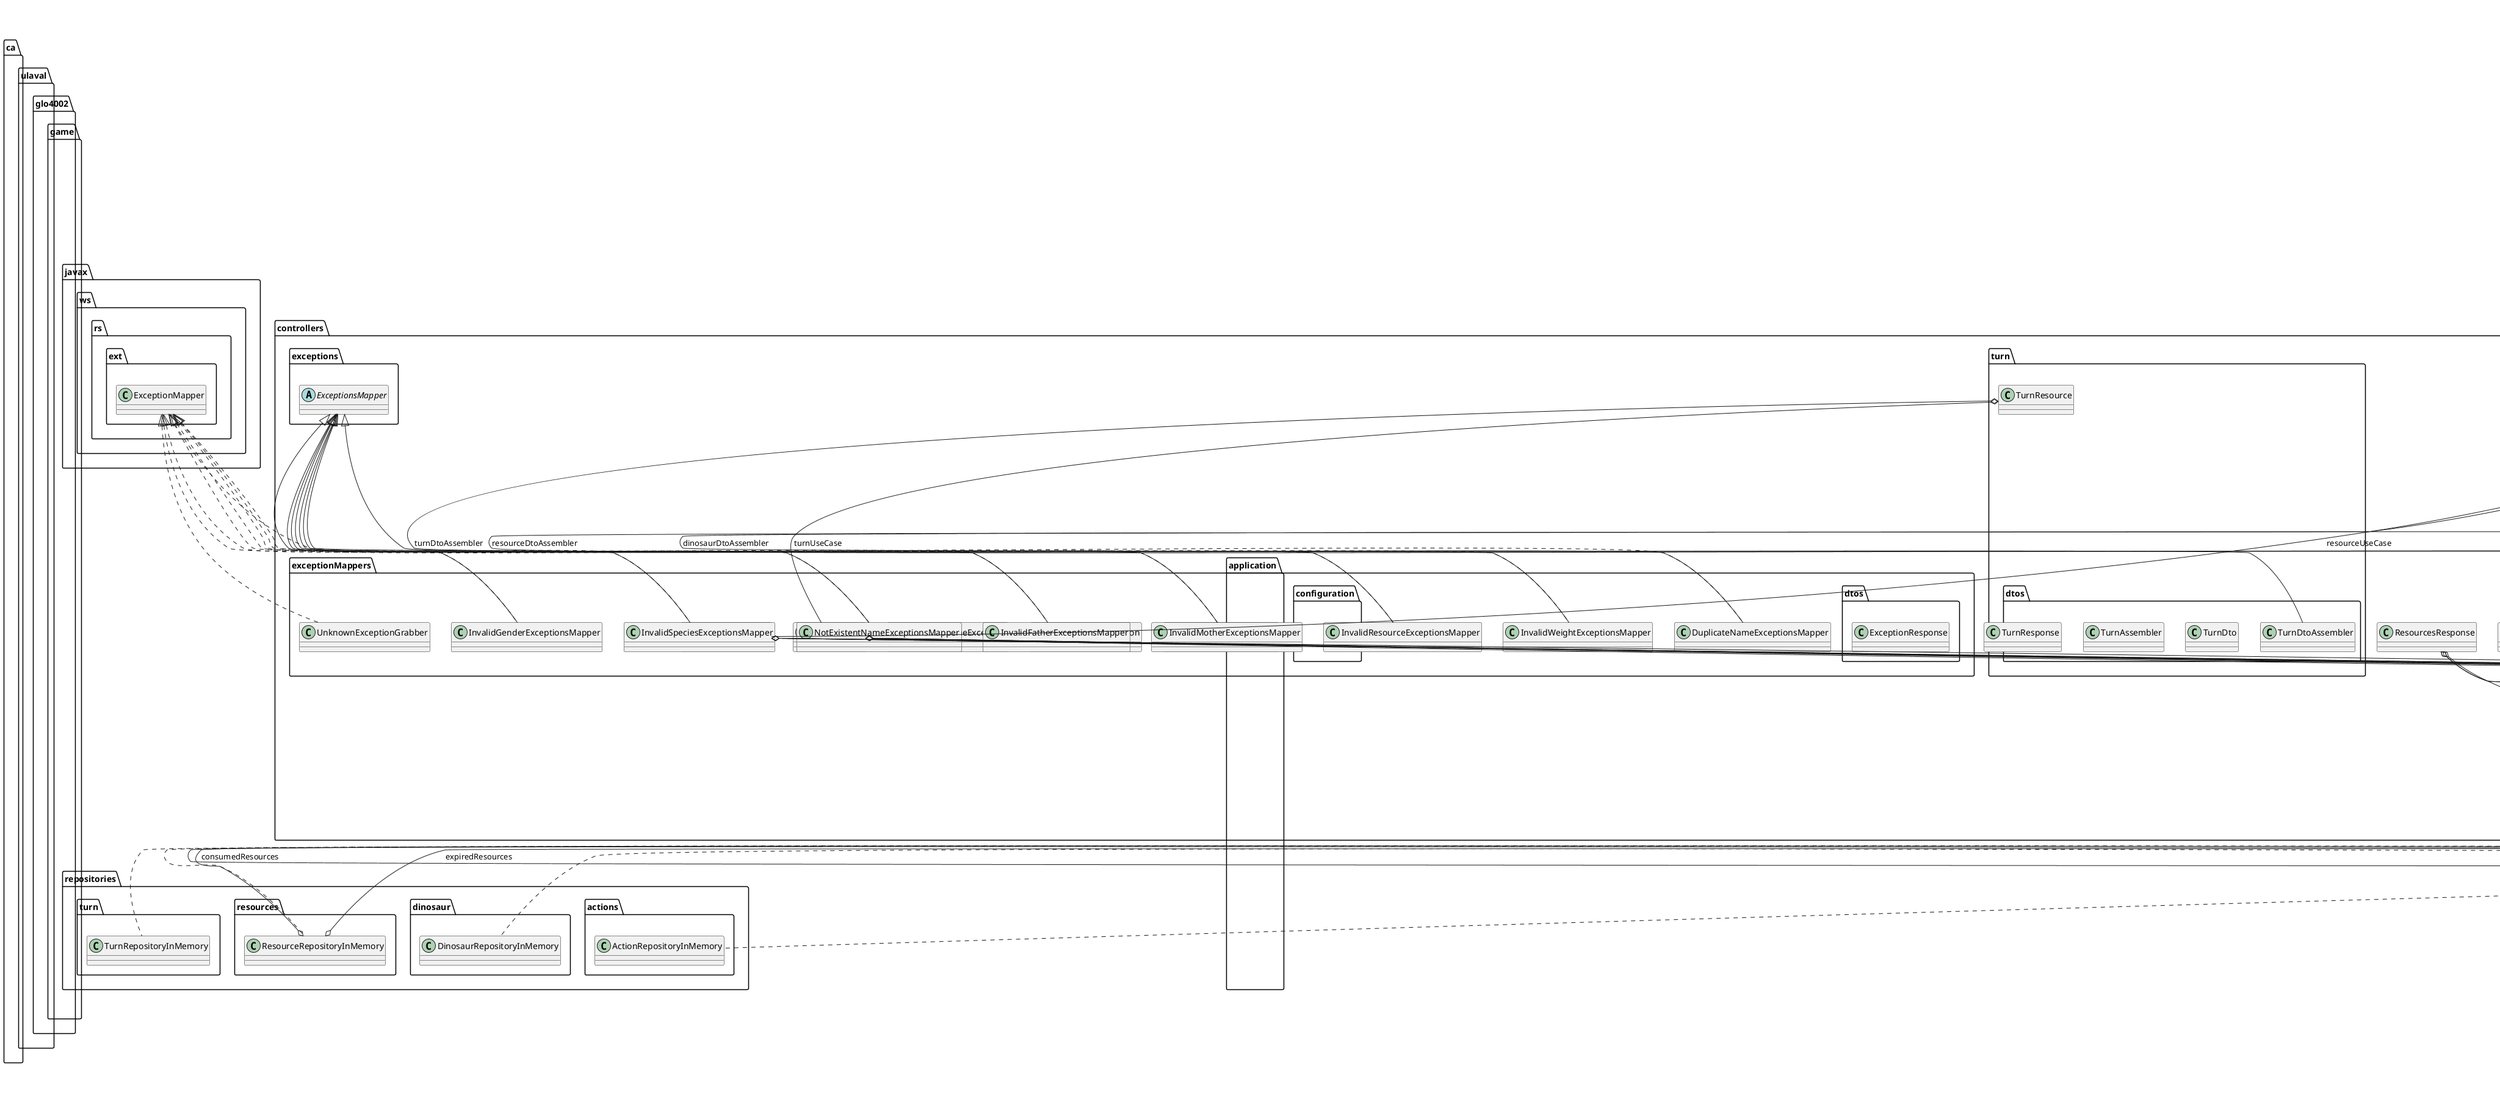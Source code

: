 @startuml

title __GAME-API's Class Diagram__\n

    namespace ca.ulaval.glo4002.game {
      class ca.ulaval.glo4002.game.GameServer {
      }
     namespace ca.ulaval.glo4002.game {
      namespace application.dinosaur {
        class ca.ulaval.glo4002.game.application.dinosaur.DinosaurUseCase {
        }
      }
    
    namespace ca.ulaval.glo4002.game {
      namespace application.resources {
        class ca.ulaval.glo4002.game.application.resources.ResourceUseCase {
        }
      }
    
    namespace ca.ulaval.glo4002.game {
      namespace application.turn {
        class ca.ulaval.glo4002.game.application.turn.TurnUseCase {
        }
      }
    }
  
  

   
    namespace ca.ulaval.glo4002.game {
      namespace configuration {
        class ca.ulaval.glo4002.game.configuration.AppConfig {
        }
      }
    
    namespace ca.ulaval.glo4002.game {
      namespace configuration {
        class ca.ulaval.glo4002.game.configuration.CustomJsonProvider {
        }
      }
    
    namespace ca.ulaval.glo4002.game {
      namespace controllers.dinosaur {
        class ca.ulaval.glo4002.game.controllers.dinosaur.DinosaurResource {
        }
      }
    
    namespace ca.ulaval.glo4002.game {
      namespace controllers.dinosaur {
        namespace dtos {
          class ca.ulaval.glo4002.game.controllers.dinosaur.dtos.DinosaurAssembler {
          }
        }
      }
    }

  

   
    namespace ca.ulaval.glo4002.game {
      namespace controllers.dinosaur {
        namespace dtos {
          class ca.ulaval.glo4002.game.controllers.dinosaur.dtos.DinosaurCreationDto {
          }
        }
      }
    }

   
    namespace ca.ulaval.glo4002.game {
      namespace controllers.dinosaur {
        namespace dtos {
          class ca.ulaval.glo4002.game.controllers.dinosaur.dtos.DinosaurDto {
          }
        }
      }
    
    namespace ca.ulaval.glo4002.game {
      namespace controllers.dinosaur {
        namespace dtos {
          class ca.ulaval.glo4002.game.controllers.dinosaur.dtos.DinosaurDtoAssembler {
          }
        }
      }
    }  

   
    namespace ca.ulaval.glo4002.game {
      namespace controllers.dinosaur {
        namespace dtos {
          class ca.ulaval.glo4002.game.controllers.dinosaur.dtos.DinosaurRequest {
          }
        }
      }
    }
  
    namespace ca.ulaval.glo4002.game {
      namespace controllers.dinosaur {
        namespace dtos {
          class ca.ulaval.glo4002.game.controllers.dinosaur.dtos.DinosaurResponseItem {
          }
        }
      }
    }
  
    namespace ca.ulaval.glo4002.game {
      namespace controllers.dinosaur {
        namespace dtos {
          class ca.ulaval.glo4002.game.controllers.dinosaur.dtos.DinosaursResponse {
          }
        }
      }
    }
  
    namespace ca.ulaval.glo4002.game {
      namespace controllers.resources {
        class ca.ulaval.glo4002.game.controllers.resources.ResourceResource {
        }
      }
    }
  
    namespace ca.ulaval.glo4002.game {
      namespace controllers.resources {
        namespace dtos {
          class ca.ulaval.glo4002.game.controllers.resources.dtos.ResourceAssemblers {
          }
        }
      }
    }
  
    namespace ca.ulaval.glo4002.game {
      namespace controllers.resources {
        namespace dtos {
          class ca.ulaval.glo4002.game.controllers.resources.dtos.ResourceCreationDto {
          }
        }
      }
    }
  
    namespace ca.ulaval.glo4002.game {
      namespace controllers.resources {
        namespace dtos {
          class ca.ulaval.glo4002.game.controllers.resources.dtos.ResourceDto {
          }
        }
      }
    }
  
    namespace ca.ulaval.glo4002.game {
      namespace controllers.resources {
        namespace dtos {
          class ca.ulaval.glo4002.game.controllers.resources.dtos.ResourceDtoAssembler {
          }
        }
      }
    }
  
    namespace ca.ulaval.glo4002.game {
      namespace controllers.resources {
        namespace dtos {
          class ca.ulaval.glo4002.game.controllers.resources.dtos.ResourceRequest {
          }
        }
      }
    }
  
    namespace ca.ulaval.glo4002.game {
      namespace controllers.resources {
        namespace dtos {
          class ca.ulaval.glo4002.game.controllers.resources.dtos.ResourceResponse {
          }
        }
      }
    }
  
    namespace ca.ulaval.glo4002.game {
      namespace controllers.resources {
        namespace dtos {
          class ca.ulaval.glo4002.game.controllers.resources.dtos.ResourcesResponse {
          }
        }
      }
    }
  
    namespace ca.ulaval.glo4002.game {
      namespace controllers.turn {
        class ca.ulaval.glo4002.game.controllers.turn.TurnResource {
        }
      }
    }
  
    namespace ca.ulaval.glo4002.game {
      namespace controllers.turn {
        namespace dtos {
          class ca.ulaval.glo4002.game.controllers.turn.dtos.TurnAssembler {
          }
        }
      }
    }
  
    namespace ca.ulaval.glo4002.game {
      namespace controllers.turn {
        namespace dtos {
          class ca.ulaval.glo4002.game.controllers.turn.dtos.TurnDto {
          }
        }
      }
    }
  
    namespace ca.ulaval.glo4002.game {
      namespace controllers.turn {
        namespace dtos {
          class ca.ulaval.glo4002.game.controllers.turn.dtos.TurnDtoAssembler {
          }
        }
      }
    }
  
    namespace ca.ulaval.glo4002.game {
      namespace controllers.turn {
        namespace dtos {
          class ca.ulaval.glo4002.game.controllers.turn.dtos.TurnResponse {
          }
        }
      }
    }
  
    namespace ca.ulaval.glo4002.game {
      namespace domain.actions {
        abstract class ca.ulaval.glo4002.game.domain.actions.Action {
        }
      }
    }
  
    namespace ca.ulaval.glo4002.game {
      namespace domain.actions {
        class ca.ulaval.glo4002.game.domain.actions.ActionFactory {
        }
      }
    }
  
    namespace ca.ulaval.glo4002.game {
      namespace domain.actions {
        interface ca.ulaval.glo4002.game.domain.actions.ActionRepository {
        }
      }
    }
  
    namespace ca.ulaval.glo4002.game {
      namespace domain.actions {
        class ca.ulaval.glo4002.game.domain.actions.AddDino {
        }
      }
    }
  
    namespace ca.ulaval.glo4002.game {
      namespace domain.actions {
        class ca.ulaval.glo4002.game.domain.actions.AddResource {
        }
      }
    }
  
    namespace ca.ulaval.glo4002.game {
      namespace domain.actions {
        enum Command {
        }
      }
    }
  
    namespace ca.ulaval.glo4002.game {
      namespace domain.dinosaur {
        class ca.ulaval.glo4002.game.domain.dinosaur.Dinosaur {
        }
      }
    }
  
    namespace ca.ulaval.glo4002.game {
      namespace domain.dinosaur {
        class ca.ulaval.glo4002.game.domain.dinosaur.DinosaurFactory {
        }
      }
    }
  
    namespace ca.ulaval.glo4002.game {
      namespace domain.dinosaur {
        interface ca.ulaval.glo4002.game.domain.dinosaur.DinosaurRepository {
        }
      }
    }
  
    namespace ca.ulaval.glo4002.game {
      namespace domain.dinosaur {
        namespace enums {
          enum DietType {
          }
        }
      }
    }
  
    namespace ca.ulaval.glo4002.game {
      namespace domain.dinosaur {
        namespace enums {
          class ca.ulaval.glo4002.game.domain.dinosaur.enums.SpeciesDietsCorrespondances {
          }
        }
      }
    }
  
    namespace ca.ulaval.glo4002.game {
      namespace domain.resources {
        class ca.ulaval.glo4002.game.domain.resources.Burger {
        }
      }
    }
  
    namespace ca.ulaval.glo4002.game {
      namespace domain.resources {
        class ca.ulaval.glo4002.game.domain.resources.Resource {
        }
      }
    }
  
    namespace ca.ulaval.glo4002.game {
      namespace domain.resources {
        abstract class ca.ulaval.glo4002.game.domain.resources.ResourceElements {
        }
      }
    }
  
    namespace ca.ulaval.glo4002.game {
      namespace domain.resources {
        class ca.ulaval.glo4002.game.domain.resources.ResourceFactory {
        }
      }
    }
  
    namespace ca.ulaval.glo4002.game {
      namespace domain.resources {
        interface ca.ulaval.glo4002.game.domain.resources.ResourceRepository {
        }
      }
    }
  
    namespace ca.ulaval.glo4002.game {
      namespace domain.resources {
        class ca.ulaval.glo4002.game.domain.resources.Salad {
        }
      }
    }
  
    namespace ca.ulaval.glo4002.game {
      namespace domain.resources {
        class ca.ulaval.glo4002.game.domain.resources.Water {
        }
      }
    }
  
    namespace ca.ulaval.glo4002.game {
      namespace domain.turn {
        class ca.ulaval.glo4002.game.domain.turn.Turn {
        }
      }
    }
  
    namespace ca.ulaval.glo4002.game {
      namespace domain.turn {
        class ca.ulaval.glo4002.game.domain.turn.TurnFactory {
        }
      }
    }
  
    namespace ca.ulaval.glo4002.game {
      namespace domain.turn {
        interface ca.ulaval.glo4002.game.domain.turn.TurnRepository {
        }
      }
    }
  
    namespace ca.ulaval.glo4002.game {
      namespace exceptions {
        enum ExceptionErrorAndDescription {
        }
      }
    }
  
    namespace ca.ulaval.glo4002.game {
      namespace exceptions {
        abstract class ca.ulaval.glo4002.game.controllers.exceptions.ExceptionsMapper {
        }
      }
    }
  
    namespace ca.ulaval.glo4002.game {
      namespace exceptions {
        namespace dtos {
          class ca.ulaval.glo4002.game.controllers.exceptionMappers.dtos.ExceptionResponse {
          }
        }
      }
    }
  
    namespace ca.ulaval.glo4002.game {
      namespace exceptions {
        namespace exceptionMappers {
          class ca.ulaval.glo4002.game.controllers.exceptionMappers.DuplicateNameExceptionsMapper {
          }
        }
      }
    }
  
    namespace ca.ulaval.glo4002.game {
      namespace exceptions {
        namespace exceptionMappers {
          class ca.ulaval.glo4002.game.controllers.exceptionMappers.InvalidFatherExceptionsMapper {
          }
        }
      }
    }
  
    namespace ca.ulaval.glo4002.game {
      namespace exceptions {
        namespace exceptionMappers {
          class ca.ulaval.glo4002.game.controllers.exceptionMappers.InvalidGenderExceptionsMapper {
          }
        }
      }
    }
  
    namespace ca.ulaval.glo4002.game {
      namespace exceptions {
        namespace exceptionMappers {
          class ca.ulaval.glo4002.game.controllers.exceptionMappers.InvalidMotherExceptionsMapper {
          }
        }
      }
    }
  
    namespace ca.ulaval.glo4002.game {
      namespace exceptions {
        namespace exceptionMappers {
          class ca.ulaval.glo4002.game.controllers.exceptionMappers.InvalidResourceExceptionsMapper {
          }
        }
      }
    }
  
    namespace ca.ulaval.glo4002.game {
      namespace exceptions {
        namespace exceptionMappers {
          class ca.ulaval.glo4002.game.controllers.exceptionMappers.InvalidSpeciesExceptionsMapper {
          }
        }
      }
    }
  
    namespace ca.ulaval.glo4002.game {
      namespace exceptions {
        namespace exceptionMappers {
          class ca.ulaval.glo4002.game.controllers.exceptionMappers.InvalidWeightExceptionsMapper {
          }
        }
      }
    }
  
    namespace ca.ulaval.glo4002.game {
      namespace exceptions {
        namespace exceptionMappers {
          class ca.ulaval.glo4002.game.controllers.exceptionMappers.NotExistentNameExceptionsMapper {
          }
        }
      }
    }
  
    namespace ca.ulaval.glo4002.game {
      namespace exceptions {
        namespace exceptionMappers {
          class ca.ulaval.glo4002.game.controllers.exceptionMappers.UnknownExceptionGrabber {
          }
        }
      }
    }
  
    namespace ca.ulaval.glo4002.game {
      namespace exceptions {
        namespace types {
          class ca.ulaval.glo4002.game.application.exceptions.DuplicateNameException {
          }
        }
      }
    }
  
    namespace ca.ulaval.glo4002.game {
      namespace exceptions {
        namespace types {
          class ca.ulaval.glo4002.game.application.exceptions.InvalidFatherException {
          }
        }
      }
    }
  
    namespace ca.ulaval.glo4002.game {
      namespace exceptions {
        namespace types {
          class ca.ulaval.glo4002.game.application.exceptions.InvalidGenderException {
          }
        }
      }
    }
  
    namespace ca.ulaval.glo4002.game {
      namespace exceptions {
        namespace types {
          class ca.ulaval.glo4002.game.application.exceptions.InvalidMotherException {
          }
        }
      }
    }
  
    namespace ca.ulaval.glo4002.game {
      namespace exceptions {
        namespace types {
          class ca.ulaval.glo4002.game.application.exceptions.InvalidResourceQuantityException {
          }
        }
      }
    }
  
    namespace ca.ulaval.glo4002.game {
      namespace exceptions {
        namespace types {
          class ca.ulaval.glo4002.game.application.exceptions.InvalidSpeciesException {
          }
        }
      }
    }
  
    namespace ca.ulaval.glo4002.game {
      namespace exceptions {
        namespace types {
          class ca.ulaval.glo4002.game.application.exceptions.InvalidWeightException {
          }
        }
      }
    }
  
    namespace ca.ulaval.glo4002.game {
      namespace exceptions {
        namespace types {
          class ca.ulaval.glo4002.game.application.exceptions.NotExistentNameException {
          }
        }
      }
    }
  
    namespace ca.ulaval.glo4002.game {
      namespace heartbeat {
        class ca.ulaval.glo4002.game.heartbeat.HeartbeatResource {
        }
      }
    }
  
    namespace ca.ulaval.glo4002.game {
      namespace heartbeat {
        class ca.ulaval.glo4002.game.heartbeat.HeartbeatResponse {
        }
      }
    }
  
    namespace ca.ulaval.glo4002.game {
      namespace repositories.actions {
        class ca.ulaval.glo4002.game.repositories.actions.ActionRepositoryInMemory {
        }
      }
    }
  
    namespace ca.ulaval.glo4002.game {
      namespace repositories.dinosaur {
        class ca.ulaval.glo4002.game.repositories.dinosaur.DinosaurRepositoryInMemory {
        }
      }
    }
  
    namespace ca.ulaval.glo4002.game {
      namespace repositories.resources {
        class ca.ulaval.glo4002.game.repositories.resources.ResourceRepositoryInMemory {
        }
      }
    }
  
    namespace ca.ulaval.glo4002.game {
      namespace repositories.turn {
        class ca.ulaval.glo4002.game.repositories.turn.TurnRepositoryInMemory {
        }
      }
    }
  }
  

  ca.ulaval.glo4002.game.GameServer .up.|> java.lang.Runnable
  ca.ulaval.glo4002.game.application.dinosaur.DinosaurUseCase o-- ca.ulaval.glo4002.game.domain.actions.ActionFactory : actionFactory
  ca.ulaval.glo4002.game.application.dinosaur.DinosaurUseCase o-- ca.ulaval.glo4002.game.domain.actions.ActionRepository : actionRepository
  ca.ulaval.glo4002.game.application.dinosaur.DinosaurUseCase o-- ca.ulaval.glo4002.game.controllers.dinosaur.dtos.DinosaurAssembler : dinosaurAssembler
  ca.ulaval.glo4002.game.application.dinosaur.DinosaurUseCase o-- ca.ulaval.glo4002.game.domain.dinosaur.DinosaurFactory : dinosaurFactory
  ca.ulaval.glo4002.game.application.dinosaur.DinosaurUseCase o-- ca.ulaval.glo4002.game.domain.dinosaur.DinosaurRepository : dinosaurRepository
  ca.ulaval.glo4002.game.application.resources.ResourceUseCase o-- ca.ulaval.glo4002.game.domain.actions.ActionFactory : actionFactory
  ca.ulaval.glo4002.game.application.resources.ResourceUseCase o-- ca.ulaval.glo4002.game.domain.actions.ActionRepository : actionRepository
  ca.ulaval.glo4002.game.application.resources.ResourceUseCase o-- ca.ulaval.glo4002.game.controllers.resources.dtos.ResourceAssemblers : resourceAssemblers
  ca.ulaval.glo4002.game.application.resources.ResourceUseCase o-- ca.ulaval.glo4002.game.domain.resources.ResourceFactory : resourceFactory
  ca.ulaval.glo4002.game.application.resources.ResourceUseCase o-- ca.ulaval.glo4002.game.domain.resources.ResourceRepository : resourceRepository
  ca.ulaval.glo4002.game.application.turn.TurnUseCase o-- ca.ulaval.glo4002.game.domain.actions.ActionRepository : actionRepository
  ca.ulaval.glo4002.game.application.turn.TurnUseCase o-- ca.ulaval.glo4002.game.domain.dinosaur.DinosaurRepository : dinosaurRepository
  ca.ulaval.glo4002.game.application.turn.TurnUseCase o-- ca.ulaval.glo4002.game.domain.resources.ResourceRepository : resourceRepository
  ca.ulaval.glo4002.game.application.turn.TurnUseCase o-- ca.ulaval.glo4002.game.controllers.turn.dtos.TurnAssembler : turnAssembler
  ca.ulaval.glo4002.game.application.turn.TurnUseCase o-- ca.ulaval.glo4002.game.domain.turn.TurnFactory : turnFactory
  ca.ulaval.glo4002.game.application.turn.TurnUseCase o-- ca.ulaval.glo4002.game.domain.turn.TurnRepository : turnRepository
  ca.ulaval.glo4002.game.configuration.CustomJsonProvider -up-|> org.glassfish.jersey.jackson.internal.jackson.jaxrs.json.JacksonJaxbJsonProvider
  ca.ulaval.glo4002.game.controllers.dinosaur.DinosaurResource o-- ca.ulaval.glo4002.game.controllers.dinosaur.dtos.DinosaurDtoAssembler : dinosaurDtoAssembler
  ca.ulaval.glo4002.game.controllers.dinosaur.DinosaurResource o-- ca.ulaval.glo4002.game.application.dinosaur.DinosaurUseCase : dinosaurUseCase
  ca.ulaval.glo4002.game.controllers.dinosaur.dtos.DinosaurDtoAssembler o-- ca.ulaval.glo4002.game.domain.dinosaur.DinosaurFactory : dinosaurFactory
  ca.ulaval.glo4002.game.controllers.resources.ResourceResource o-- ca.ulaval.glo4002.game.controllers.resources.dtos.ResourceDtoAssembler : resourceDtoAssembler
  ca.ulaval.glo4002.game.controllers.resources.ResourceResource o-- ca.ulaval.glo4002.game.application.resources.ResourceUseCase : resourceUseCase
  ca.ulaval.glo4002.game.controllers.resources.dtos.ResourcesResponse o-- ca.ulaval.glo4002.game.controllers.resources.dtos.ResourceResponse : consumed
  ca.ulaval.glo4002.game.controllers.resources.dtos.ResourcesResponse o-- ca.ulaval.glo4002.game.controllers.resources.dtos.ResourceResponse : expired
  ca.ulaval.glo4002.game.controllers.resources.dtos.ResourcesResponse o-- ca.ulaval.glo4002.game.controllers.resources.dtos.ResourceResponse : fresh
  ca.ulaval.glo4002.game.controllers.turn.TurnResource o-- ca.ulaval.glo4002.game.controllers.turn.dtos.TurnDtoAssembler : turnDtoAssembler
  ca.ulaval.glo4002.game.controllers.turn.TurnResource o-- ca.ulaval.glo4002.game.application.turn.TurnUseCase : turnUseCase
  ca.ulaval.glo4002.game.domain.actions.AddDino -up-|> ca.ulaval.glo4002.game.domain.actions.Action
  ca.ulaval.glo4002.game.domain.actions.AddResource -up-|> ca.ulaval.glo4002.game.domain.actions.Action
  ca.ulaval.glo4002.game.domain.dinosaur.Dinosaur o-- ca.ulaval.glo4002.game.domain.dinosaur.enums.DietType : diet
  ca.ulaval.glo4002.game.domain.dinosaur.DinosaurFactory o-- ca.ulaval.glo4002.game.domain.dinosaur.DinosaurRepository : dinosaurRepository
  ca.ulaval.glo4002.game.domain.dinosaur.DinosaurFactory o-- ca.ulaval.glo4002.game.domain.dinosaur.enums.SpeciesDietsCorrespondances : speciesDietsCorrespondances
  ca.ulaval.glo4002.game.domain.resources.Burger -up-|> ca.ulaval.glo4002.game.domain.resources.ResourceElements
  ca.ulaval.glo4002.game.domain.resources.Salad -up-|> ca.ulaval.glo4002.game.domain.resources.ResourceElements
  ca.ulaval.glo4002.game.domain.resources.Water -up-|> ca.ulaval.glo4002.game.domain.resources.ResourceElements
  ca.ulaval.glo4002.game.controllers.exceptionMappers.DuplicateNameExceptionsMapper .up.|> javax.ws.rs.ext.ExceptionMapper
  ca.ulaval.glo4002.game.controllers.exceptionMappers.DuplicateNameExceptionsMapper -up-|> ca.ulaval.glo4002.game.controllers.exceptions.ExceptionsMapper
  ca.ulaval.glo4002.game.controllers.exceptionMappers.InvalidFatherExceptionsMapper .up.|> javax.ws.rs.ext.ExceptionMapper
  ca.ulaval.glo4002.game.controllers.exceptionMappers.InvalidFatherExceptionsMapper -up-|> ca.ulaval.glo4002.game.controllers.exceptions.ExceptionsMapper
  ca.ulaval.glo4002.game.controllers.exceptionMappers.InvalidGenderExceptionsMapper .up.|> javax.ws.rs.ext.ExceptionMapper
  ca.ulaval.glo4002.game.controllers.exceptionMappers.InvalidGenderExceptionsMapper -up-|> ca.ulaval.glo4002.game.controllers.exceptions.ExceptionsMapper
  ca.ulaval.glo4002.game.controllers.exceptionMappers.InvalidMotherExceptionsMapper .up.|> javax.ws.rs.ext.ExceptionMapper
  ca.ulaval.glo4002.game.controllers.exceptionMappers.InvalidMotherExceptionsMapper -up-|> ca.ulaval.glo4002.game.controllers.exceptions.ExceptionsMapper
  ca.ulaval.glo4002.game.controllers.exceptionMappers.InvalidResourceExceptionsMapper .up.|> javax.ws.rs.ext.ExceptionMapper
  ca.ulaval.glo4002.game.controllers.exceptionMappers.InvalidResourceExceptionsMapper -up-|> ca.ulaval.glo4002.game.controllers.exceptions.ExceptionsMapper
  ca.ulaval.glo4002.game.controllers.exceptionMappers.InvalidSpeciesExceptionsMapper .up.|> javax.ws.rs.ext.ExceptionMapper
  ca.ulaval.glo4002.game.controllers.exceptionMappers.InvalidSpeciesExceptionsMapper -up-|> ca.ulaval.glo4002.game.controllers.exceptions.ExceptionsMapper
  ca.ulaval.glo4002.game.controllers.exceptionMappers.InvalidWeightExceptionsMapper .up.|> javax.ws.rs.ext.ExceptionMapper
  ca.ulaval.glo4002.game.controllers.exceptionMappers.InvalidWeightExceptionsMapper -up-|> ca.ulaval.glo4002.game.controllers.exceptions.ExceptionsMapper
  ca.ulaval.glo4002.game.controllers.exceptionMappers.NotExistentNameExceptionsMapper .up.|> javax.ws.rs.ext.ExceptionMapper
  ca.ulaval.glo4002.game.controllers.exceptionMappers.NotExistentNameExceptionsMapper -up-|> ca.ulaval.glo4002.game.controllers.exceptions.ExceptionsMapper
  ca.ulaval.glo4002.game.controllers.exceptionMappers.UnknownExceptionGrabber .up.|> javax.ws.rs.ext.ExceptionMapper
  ca.ulaval.glo4002.game.repositories.actions.ActionRepositoryInMemory .up.|> ca.ulaval.glo4002.game.domain.actions.ActionRepository
  ca.ulaval.glo4002.game.repositories.dinosaur.DinosaurRepositoryInMemory .up.|> ca.ulaval.glo4002.game.domain.dinosaur.DinosaurRepository
  ca.ulaval.glo4002.game.repositories.resources.ResourceRepositoryInMemory .up.|> ca.ulaval.glo4002.game.domain.resources.ResourceRepository
  ca.ulaval.glo4002.game.repositories.resources.ResourceRepositoryInMemory o-- ca.ulaval.glo4002.game.domain.resources.Resource : consumedResources
  ca.ulaval.glo4002.game.repositories.resources.ResourceRepositoryInMemory o-- ca.ulaval.glo4002.game.domain.resources.Resource : expiredResources
  ca.ulaval.glo4002.game.repositories.turn.TurnRepositoryInMemory .up.|> ca.ulaval.glo4002.game.domain.turn.TurnRepository


right footer


PlantUML diagram generated by SketchIt! (https://bitbucket.org/pmesmeur/sketch.it)
For more information about this tool, please contact philippe.mesmeur@gmail.com
endfooter

@enduml
